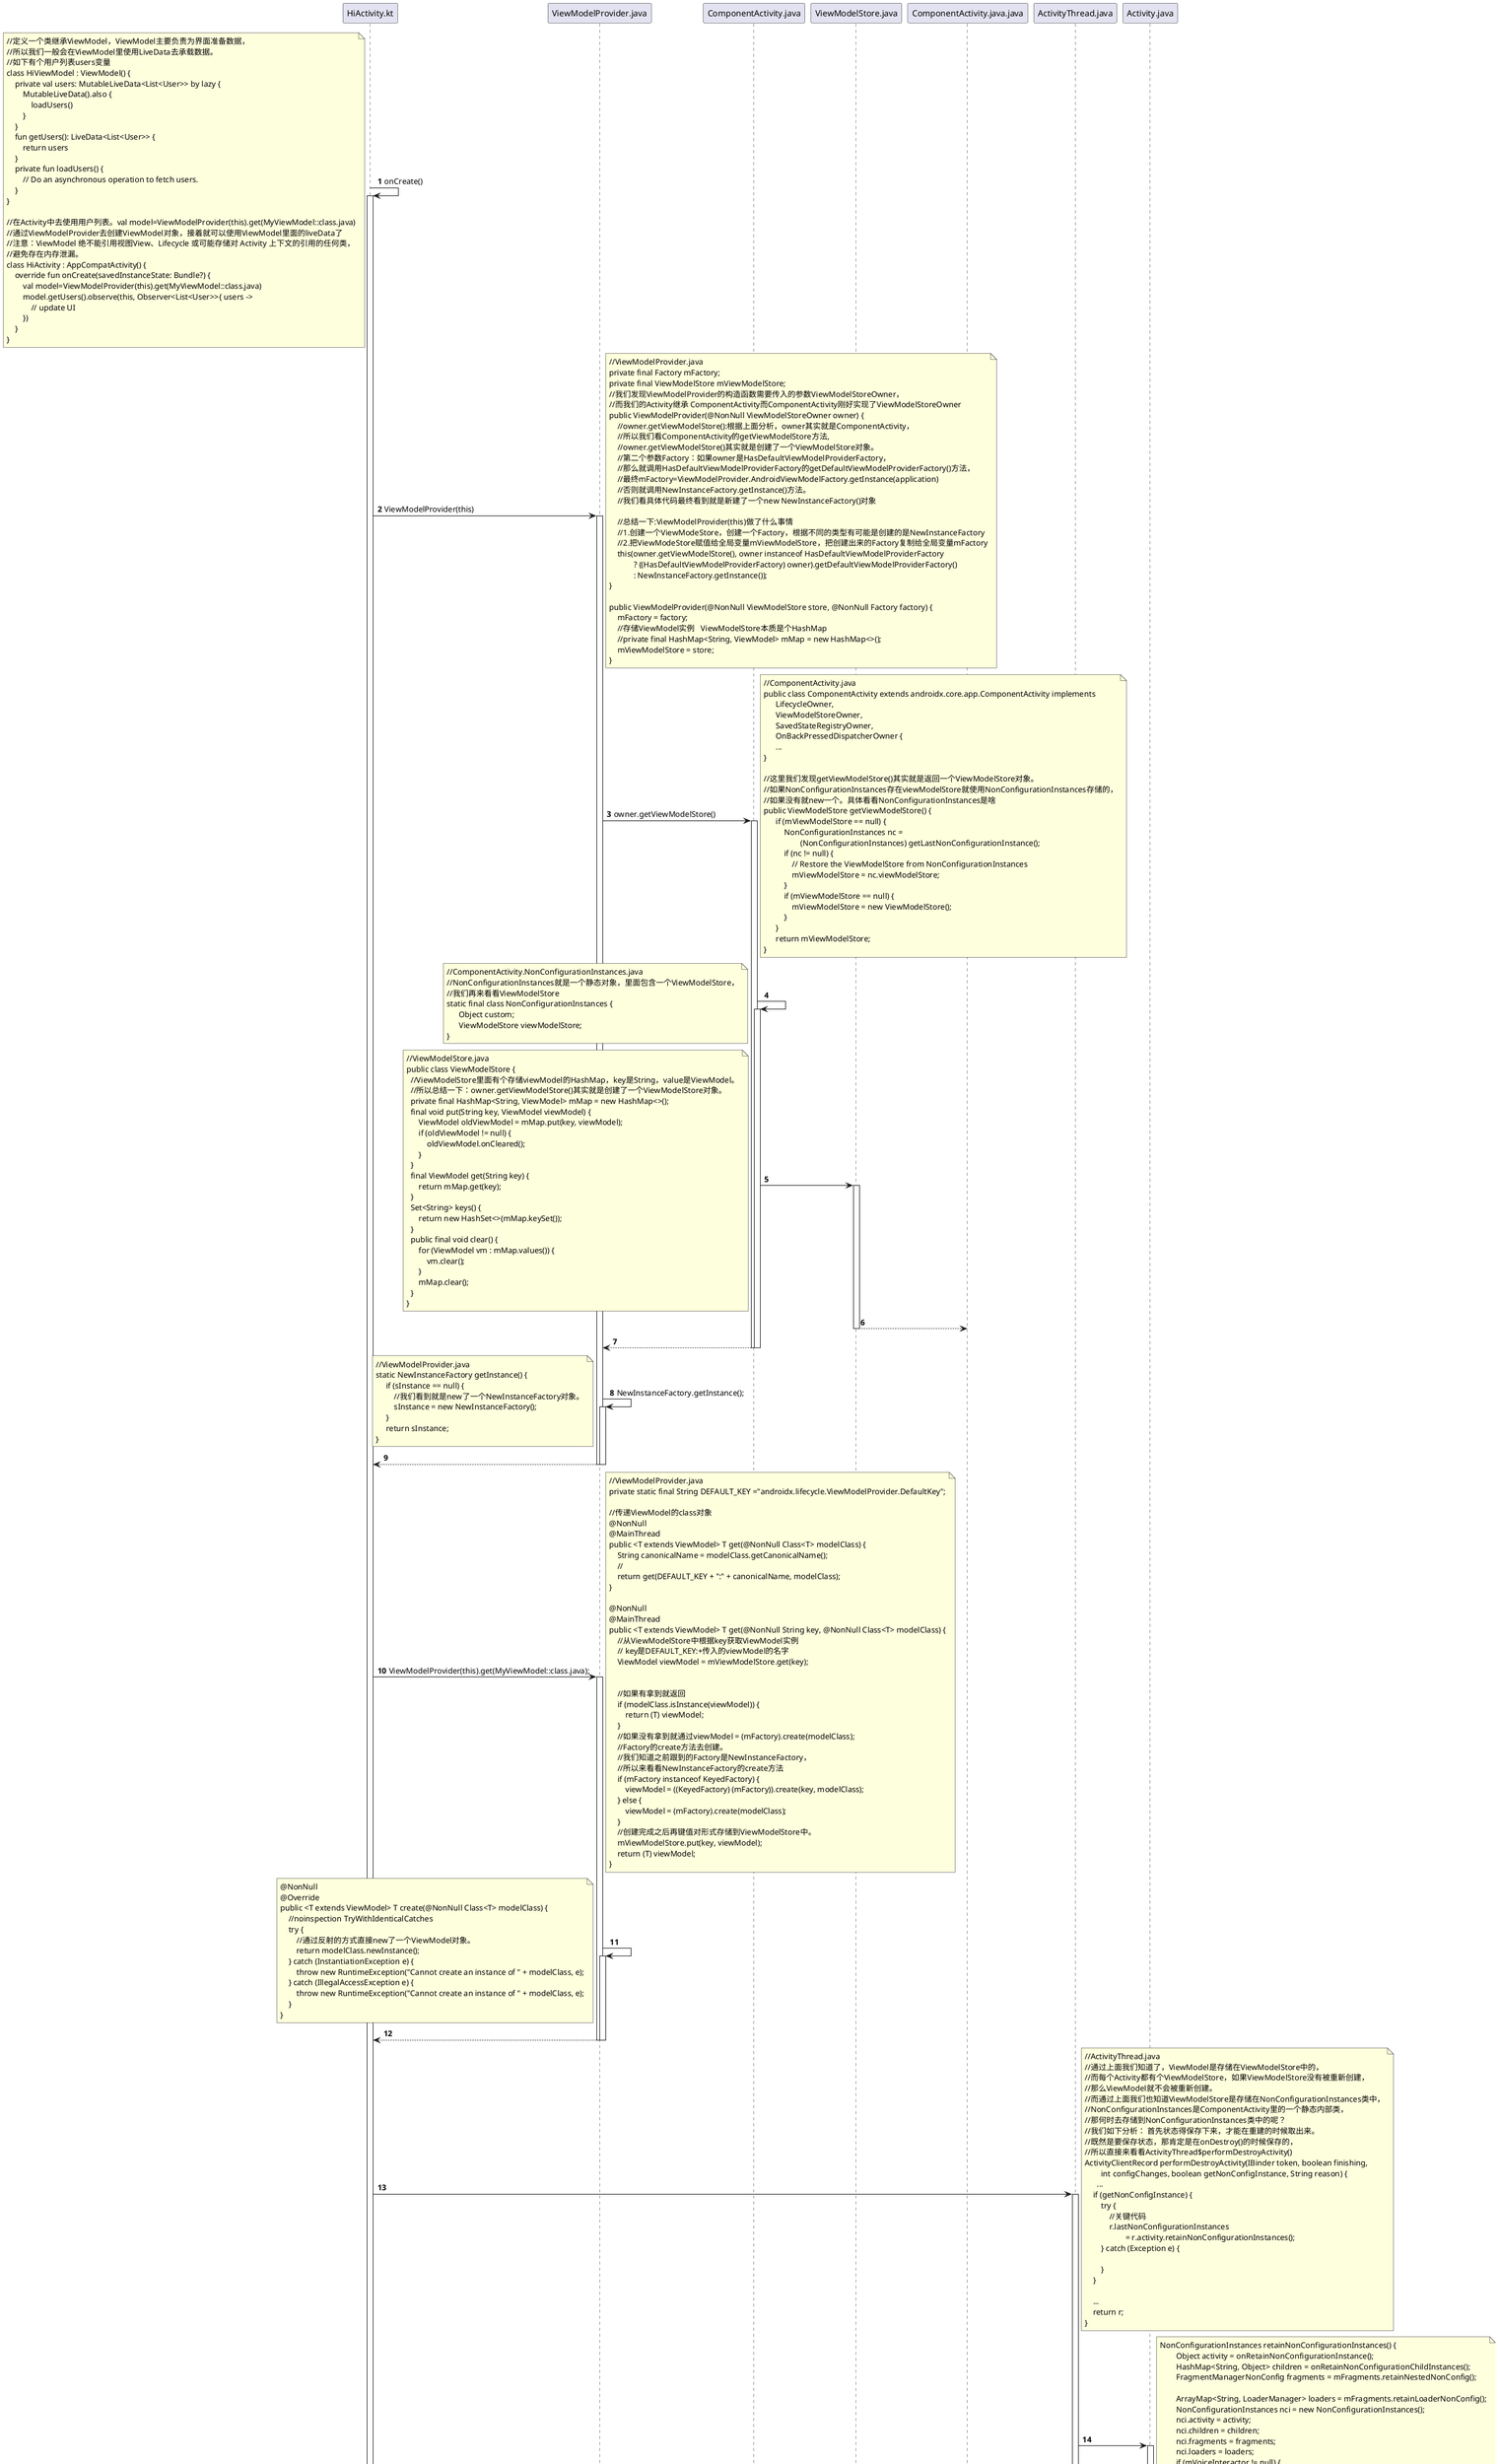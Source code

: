 @startuml
'https://plantuml.com/sequence-diagram

autonumber
HiActivity.kt -> HiActivity.kt: onCreate()
activate HiActivity.kt
note left
//定义一个类继承ViewModel，ViewModel主要负责为界面准备数据，
//所以我们一般会在ViewModel里使用LiveData去承载数据。
//如下有个用户列表users变量
class HiViewModel : ViewModel() {
    private val users: MutableLiveData<List<User>> by lazy {
        MutableLiveData().also {
            loadUsers()
        }
    }
    fun getUsers(): LiveData<List<User>> {
        return users
    }
    private fun loadUsers() {
        // Do an asynchronous operation to fetch users.
    }
}

//在Activity中去使用用户列表。val model=ViewModelProvider(this).get(MyViewModel::class.java)
//通过ViewModelProvider去创建ViewModel对象，接着就可以使用ViewModel里面的liveData了
//注意：ViewModel 绝不能引用视图View、Lifecycle 或可能存储对 Activity 上下文的引用的任何类，
//避免存在内存泄漏。
class HiActivity : AppCompatActivity() {
    override fun onCreate(savedInstanceState: Bundle?) {
        val model=ViewModelProvider(this).get(MyViewModel::class.java)
        model.getUsers().observe(this, Observer<List<User>>{ users ->
            // update UI
        })
    }
}
end note

HiActivity.kt -> ViewModelProvider.java: ViewModelProvider(this)
activate ViewModelProvider.java
note right
//ViewModelProvider.java
private final Factory mFactory;
private final ViewModelStore mViewModelStore;
//我们发现ViewModelProvider的构造函数需要传入的参数ViewModelStoreOwner，
//而我们的Activity继承 ComponentActivity而ComponentActivity刚好实现了ViewModelStoreOwner
public ViewModelProvider(@NonNull ViewModelStoreOwner owner) {
    //owner.getViewModelStore():根据上面分析，owner其实就是ComponentActivity，
    //所以我们看ComponentActivity的getViewModelStore方法,
    //owner.getViewModelStore()其实就是创建了一个ViewModelStore对象。
    //第二个参数Factory：如果owner是HasDefaultViewModelProviderFactory，
    //那么就调用HasDefaultViewModelProviderFactory的getDefaultViewModelProviderFactory()方法，
    //最终mFactory=ViewModelProvider.AndroidViewModelFactory.getInstance(application)
    //否则就调用NewInstanceFactory.getInstance()方法。
    //我们看具体代码最终看到就是新建了一个new NewInstanceFactory()对象

    //总结一下:ViewModelProvider(this)做了什么事情
    //1.创建一个ViewModeStore，创建一个Factory，根据不同的类型有可能是创建的是NewInstanceFactory
    //2.把ViewModeStore赋值给全局变量mViewModelStore，把创建出来的Factory复制给全局变量mFactory
    this(owner.getViewModelStore(), owner instanceof HasDefaultViewModelProviderFactory
            ? ((HasDefaultViewModelProviderFactory) owner).getDefaultViewModelProviderFactory()
            : NewInstanceFactory.getInstance());
}

public ViewModelProvider(@NonNull ViewModelStore store, @NonNull Factory factory) {
    mFactory = factory;
    //存储ViewModel实例   ViewModelStore本质是个HashMap
    //private final HashMap<String, ViewModel> mMap = new HashMap<>();
    mViewModelStore = store;
}
end note


ViewModelProvider.java -> ComponentActivity.java: owner.getViewModelStore()
activate ComponentActivity.java
note right
//ComponentActivity.java
public class ComponentActivity extends androidx.core.app.ComponentActivity implements
      LifecycleOwner,
      ViewModelStoreOwner,
      SavedStateRegistryOwner,
      OnBackPressedDispatcherOwner {
      ...
}

//这里我们发现getViewModelStore()其实就是返回一个ViewModelStore对象。
//如果NonConfigurationInstances存在viewModelStore就使用NonConfigurationInstances存储的，
//如果没有就new一个。具体看看NonConfigurationInstances是啥
public ViewModelStore getViewModelStore() {
      if (mViewModelStore == null) {
          NonConfigurationInstances nc =
                  (NonConfigurationInstances) getLastNonConfigurationInstance();
          if (nc != null) {
              // Restore the ViewModelStore from NonConfigurationInstances
              mViewModelStore = nc.viewModelStore;
          }
          if (mViewModelStore == null) {
              mViewModelStore = new ViewModelStore();
          }
      }
      return mViewModelStore;
}
end note

ComponentActivity.java -> ComponentActivity.java:
activate ComponentActivity.java
note left
//ComponentActivity.NonConfigurationInstances.java
//NonConfigurationInstances就是一个静态对象，里面包含一个ViewModelStore，
//我们再来看看ViewModelStore
static final class NonConfigurationInstances {
      Object custom;
      ViewModelStore viewModelStore;
}
end note

ComponentActivity.java -> ViewModelStore.java:
activate ViewModelStore.java
note left
//ViewModelStore.java
public class ViewModelStore {
  //ViewModelStore里面有个存储viewModel的HashMap，key是String，value是ViewModel。
  //所以总结一下：owner.getViewModelStore()其实就是创建了一个ViewModelStore对象。
  private final HashMap<String, ViewModel> mMap = new HashMap<>();
  final void put(String key, ViewModel viewModel) {
      ViewModel oldViewModel = mMap.put(key, viewModel);
      if (oldViewModel != null) {
          oldViewModel.onCleared();
      }
  }
  final ViewModel get(String key) {
      return mMap.get(key);
  }
  Set<String> keys() {
      return new HashSet<>(mMap.keySet());
  }
  public final void clear() {
      for (ViewModel vm : mMap.values()) {
          vm.clear();
      }
      mMap.clear();
  }
}
end note

ViewModelStore.java --> ComponentActivity.java.java:
deactivate ViewModelStore.java
ComponentActivity.java --> ViewModelProvider.java:
deactivate ComponentActivity.java
deactivate ComponentActivity.java

ViewModelProvider.java -> ViewModelProvider.java: NewInstanceFactory.getInstance();
activate ViewModelProvider.java
note left
//ViewModelProvider.java
static NewInstanceFactory getInstance() {
     if (sInstance == null) {
         //我们看到就是new了一个NewInstanceFactory对象。
         sInstance = new NewInstanceFactory();
     }
     return sInstance;
}
end note

ViewModelProvider.java --> HiActivity.kt:
deactivate ViewModelProvider.java
deactivate ViewModelProvider.java

HiActivity.kt -> ViewModelProvider.java: ViewModelProvider(this).get(MyViewModel::class.java);
activate ViewModelProvider.java
note right
//ViewModelProvider.java
private static final String DEFAULT_KEY ="androidx.lifecycle.ViewModelProvider.DefaultKey";

//传递ViewModel的class对象
@NonNull
@MainThread
public <T extends ViewModel> T get(@NonNull Class<T> modelClass) {
    String canonicalName = modelClass.getCanonicalName();
    //
    return get(DEFAULT_KEY + ":" + canonicalName, modelClass);
}

@NonNull
@MainThread
public <T extends ViewModel> T get(@NonNull String key, @NonNull Class<T> modelClass) {
    //从ViewModelStore中根据key获取ViewModel实例
    // key是DEFAULT_KEY:+传入的viewModel的名字
    ViewModel viewModel = mViewModelStore.get(key);


    //如果有拿到就返回
    if (modelClass.isInstance(viewModel)) {
        return (T) viewModel;
    }
    //如果没有拿到就通过viewModel = (mFactory).create(modelClass);
    //Factory的create方法去创建。
    //我们知道之前跟到的Factory是NewInstanceFactory，
    //所以来看看NewInstanceFactory的create方法
    if (mFactory instanceof KeyedFactory) {
        viewModel = ((KeyedFactory) (mFactory)).create(key, modelClass);
    } else {
        viewModel = (mFactory).create(modelClass);
    }
    //创建完成之后再键值对形式存储到ViewModelStore中。
    mViewModelStore.put(key, viewModel);
    return (T) viewModel;
}
end note

ViewModelProvider.java -> ViewModelProvider.java
activate ViewModelProvider.java
note left
@NonNull
@Override
public <T extends ViewModel> T create(@NonNull Class<T> modelClass) {
    //noinspection TryWithIdenticalCatches
    try {
        //通过反射的方式直接new了一个ViewModel对象。
        return modelClass.newInstance();
    } catch (InstantiationException e) {
        throw new RuntimeException("Cannot create an instance of " + modelClass, e);
    } catch (IllegalAccessException e) {
        throw new RuntimeException("Cannot create an instance of " + modelClass, e);
    }
}
end note

ViewModelProvider.java --> HiActivity.kt
deactivate ViewModelProvider.java
deactivate ViewModelProvider.java


HiActivity.kt -> ActivityThread.java
activate ActivityThread.java
note right
//ActivityThread.java
//通过上面我们知道了，ViewModel是存储在ViewModelStore中的，
//而每个Activity都有个ViewModelStore，如果ViewModelStore没有被重新创建，
//那么ViewModel就不会被重新创建。
//而通过上面我们也知道ViewModelStore是存储在NonConfigurationInstances类中，
//NonConfigurationInstances是ComponentActivity里的一个静态内部类，
//那何时去存储到NonConfigurationInstances类中的呢？
//我们如下分析： 首先状态得保存下来，才能在重建的时候取出来。
//既然是要保存状态，那肯定是在onDestroy()的时候保存的，
//所以直接来看看ActivityThread$performDestroyActivity()
ActivityClientRecord performDestroyActivity(IBinder token, boolean finishing,
        int configChanges, boolean getNonConfigInstance, String reason) {
      ...
    if (getNonConfigInstance) {
        try {
            //关键代码
            r.lastNonConfigurationInstances
                    = r.activity.retainNonConfigurationInstances();
        } catch (Exception e) {

        }
    }

    ...
    return r;
}
end note


ActivityThread.java -> Activity.java:
activate Activity.java
note right
NonConfigurationInstances retainNonConfigurationInstances() {
        Object activity = onRetainNonConfigurationInstance();
        HashMap<String, Object> children = onRetainNonConfigurationChildInstances();
        FragmentManagerNonConfig fragments = mFragments.retainNestedNonConfig();

        ArrayMap<String, LoaderManager> loaders = mFragments.retainLoaderNonConfig();
        NonConfigurationInstances nci = new NonConfigurationInstances();
        nci.activity = activity;
        nci.children = children;
        nci.fragments = fragments;
        nci.loaders = loaders;
        if (mVoiceInteractor != null) {
            mVoiceInteractor.retainInstance();
            //看到ViewModelStore是在这个地方被存储到NonConfigurationInstances对象中的。
            //那么什么时候会把存储的数据再拿过来用呢？我们来看看Activity的attach方法。
            nci.voiceInteractor = mVoiceInteractor;
        }
        return nci;
}
end note

Activity.java -> Activity.java
activate Activity.java
note left
public final Activity startActivityNow(Activity parent, String id,
        Intent intent, ActivityInfo activityInfo, IBinder token, Bundle state,
        Activity.NonConfigurationInstances lastNonConfigurationInstances, IBinder assistToken) {
        ActivityClientRecord r = new ActivityClientRecord();
        ...
        //我们看到NonConfigurationInstances对象保存在ActivityClientRecord中
        r.lastNonConfigurationInstances = lastNonConfigurationInstances;
        ...
        return performLaunchActivity(r, null /* customIntent */);
}
private Activity performLaunchActivity(ActivityClientRecord r, Intent customIntent) {
    ...
    activity.attach(appContext, this, getInstrumentation(), r.token,
                    r.ident, app, r.intent, r.activityInfo, title, r.parent,
                    r.embeddedID, r.lastNonConfigurationInstances, config,
                    r.referrer, r.voiceInteractor, window, r.configCallback,
                    r.assistToken);

    ...
    return activity;
}
//然后在重启Activity的onAttach()方法中将NonConfigurationInstances拿回来，从而实现了数据的不丢失。
final void attach(Context context, ActivityThread aThread,
            Instrumentation instr, IBinder token, int ident,
            Application application, Intent intent, ActivityInfo info,
            CharSequence title, Activity parent, String id,
            NonConfigurationInstances lastNonConfigurationInstances,
            Configuration config, String referrer, IVoiceInteractor voiceInteractor,
            Window window, ActivityConfigCallback activityConfigCallback, IBinder assistToken) {
   ...
    mLastNonConfigurationInstances = lastNonConfigurationInstances;
   
    ...
}
end note

Activity.java --> HiActivity.kt
deactivate Activity.java
deactivate Activity.java
deactivate ActivityThread.java

@enduml